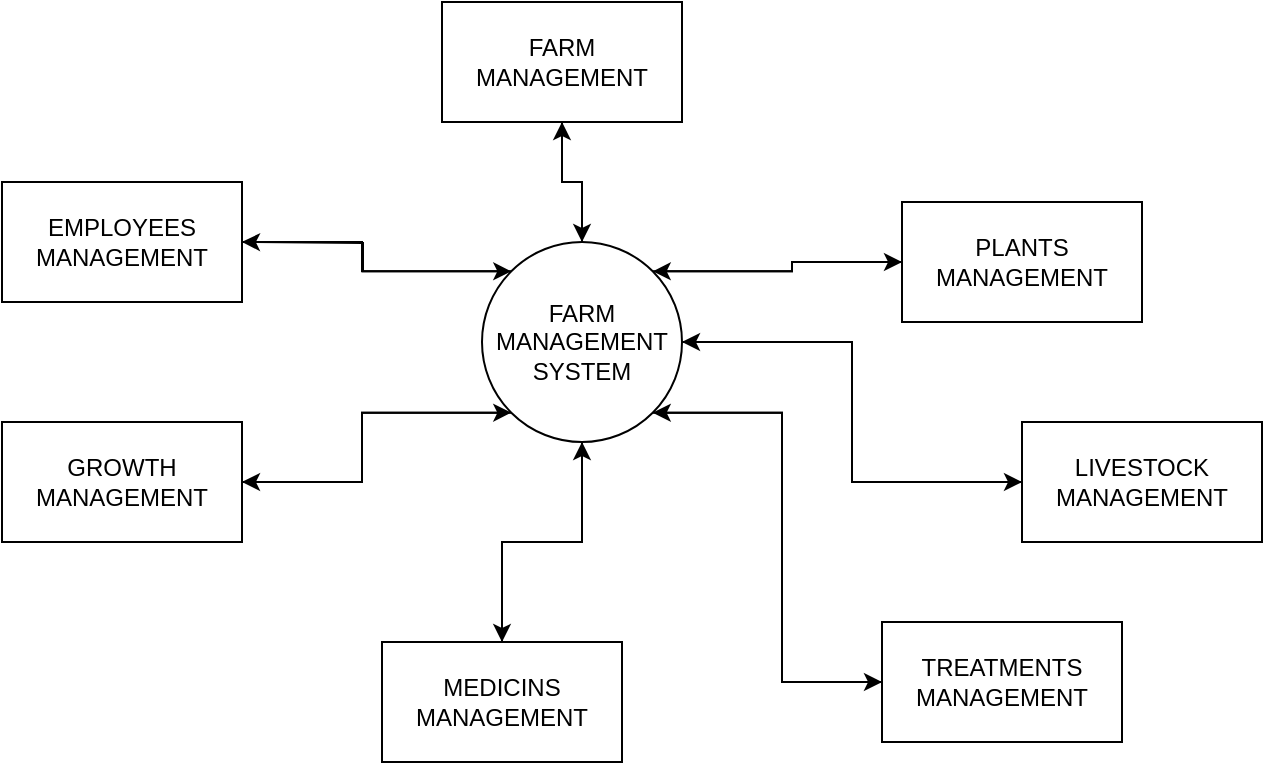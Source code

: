 <mxfile version="14.7.8" type="device" pages="3"><diagram id="DOWWQrQUatBQnSewiQtS" name="Page-1"><mxGraphModel dx="868" dy="425" grid="1" gridSize="10" guides="1" tooltips="1" connect="1" arrows="1" fold="1" page="1" pageScale="1" pageWidth="827" pageHeight="1169" math="0" shadow="0"><root><mxCell id="0"/><mxCell id="1" parent="0"/><mxCell id="QLrk9LIpuCsLDioO2UGN-25" style="edgeStyle=orthogonalEdgeStyle;rounded=0;orthogonalLoop=1;jettySize=auto;html=1;exitX=0.5;exitY=0;exitDx=0;exitDy=0;entryX=0.5;entryY=1;entryDx=0;entryDy=0;" edge="1" parent="1" source="QLrk9LIpuCsLDioO2UGN-2" target="QLrk9LIpuCsLDioO2UGN-10"><mxGeometry relative="1" as="geometry"/></mxCell><mxCell id="QLrk9LIpuCsLDioO2UGN-26" style="edgeStyle=orthogonalEdgeStyle;rounded=0;orthogonalLoop=1;jettySize=auto;html=1;exitX=0;exitY=0;exitDx=0;exitDy=0;" edge="1" parent="1" source="QLrk9LIpuCsLDioO2UGN-2"><mxGeometry relative="1" as="geometry"><mxPoint x="170" y="160" as="targetPoint"/></mxGeometry></mxCell><mxCell id="QLrk9LIpuCsLDioO2UGN-27" style="edgeStyle=orthogonalEdgeStyle;rounded=0;orthogonalLoop=1;jettySize=auto;html=1;exitX=1;exitY=0;exitDx=0;exitDy=0;entryX=0;entryY=0.5;entryDx=0;entryDy=0;" edge="1" parent="1" source="QLrk9LIpuCsLDioO2UGN-2" target="QLrk9LIpuCsLDioO2UGN-6"><mxGeometry relative="1" as="geometry"/></mxCell><mxCell id="QLrk9LIpuCsLDioO2UGN-28" style="edgeStyle=orthogonalEdgeStyle;rounded=0;orthogonalLoop=1;jettySize=auto;html=1;exitX=1;exitY=0.5;exitDx=0;exitDy=0;entryX=0;entryY=0.5;entryDx=0;entryDy=0;" edge="1" parent="1" source="QLrk9LIpuCsLDioO2UGN-2" target="QLrk9LIpuCsLDioO2UGN-7"><mxGeometry relative="1" as="geometry"/></mxCell><mxCell id="QLrk9LIpuCsLDioO2UGN-31" style="edgeStyle=orthogonalEdgeStyle;rounded=0;orthogonalLoop=1;jettySize=auto;html=1;exitX=0.5;exitY=1;exitDx=0;exitDy=0;entryX=0.5;entryY=0;entryDx=0;entryDy=0;" edge="1" parent="1" source="QLrk9LIpuCsLDioO2UGN-2" target="QLrk9LIpuCsLDioO2UGN-13"><mxGeometry relative="1" as="geometry"/></mxCell><mxCell id="QLrk9LIpuCsLDioO2UGN-35" style="edgeStyle=orthogonalEdgeStyle;rounded=0;orthogonalLoop=1;jettySize=auto;html=1;exitX=1;exitY=1;exitDx=0;exitDy=0;entryX=0;entryY=0.5;entryDx=0;entryDy=0;" edge="1" parent="1" source="QLrk9LIpuCsLDioO2UGN-2" target="QLrk9LIpuCsLDioO2UGN-9"><mxGeometry relative="1" as="geometry"/></mxCell><mxCell id="QLrk9LIpuCsLDioO2UGN-38" style="edgeStyle=orthogonalEdgeStyle;rounded=0;orthogonalLoop=1;jettySize=auto;html=1;exitX=0;exitY=1;exitDx=0;exitDy=0;entryX=1;entryY=0.5;entryDx=0;entryDy=0;" edge="1" parent="1" source="QLrk9LIpuCsLDioO2UGN-2" target="QLrk9LIpuCsLDioO2UGN-14"><mxGeometry relative="1" as="geometry"/></mxCell><mxCell id="QLrk9LIpuCsLDioO2UGN-2" value="FARM MANAGEMENT SYSTEM" style="ellipse;whiteSpace=wrap;html=1;aspect=fixed;" vertex="1" parent="1"><mxGeometry x="290" y="160" width="100" height="100" as="geometry"/></mxCell><mxCell id="QLrk9LIpuCsLDioO2UGN-24" style="edgeStyle=orthogonalEdgeStyle;rounded=0;orthogonalLoop=1;jettySize=auto;html=1;entryX=1;entryY=0;entryDx=0;entryDy=0;" edge="1" parent="1" source="QLrk9LIpuCsLDioO2UGN-6" target="QLrk9LIpuCsLDioO2UGN-2"><mxGeometry relative="1" as="geometry"/></mxCell><mxCell id="QLrk9LIpuCsLDioO2UGN-6" value="PLANTS MANAGEMENT" style="rounded=0;whiteSpace=wrap;html=1;" vertex="1" parent="1"><mxGeometry x="500" y="140" width="120" height="60" as="geometry"/></mxCell><mxCell id="QLrk9LIpuCsLDioO2UGN-18" style="edgeStyle=orthogonalEdgeStyle;rounded=0;orthogonalLoop=1;jettySize=auto;html=1;" edge="1" parent="1" source="QLrk9LIpuCsLDioO2UGN-7" target="QLrk9LIpuCsLDioO2UGN-2"><mxGeometry relative="1" as="geometry"/></mxCell><mxCell id="QLrk9LIpuCsLDioO2UGN-7" value="LIVESTOCK MANAGEMENT" style="rounded=0;whiteSpace=wrap;html=1;" vertex="1" parent="1"><mxGeometry x="560" y="250" width="120" height="60" as="geometry"/></mxCell><mxCell id="QLrk9LIpuCsLDioO2UGN-33" style="edgeStyle=orthogonalEdgeStyle;rounded=0;orthogonalLoop=1;jettySize=auto;html=1;entryX=1;entryY=1;entryDx=0;entryDy=0;" edge="1" parent="1" source="QLrk9LIpuCsLDioO2UGN-9" target="QLrk9LIpuCsLDioO2UGN-2"><mxGeometry relative="1" as="geometry"><Array as="points"><mxPoint x="440" y="380"/><mxPoint x="440" y="245"/></Array></mxGeometry></mxCell><mxCell id="QLrk9LIpuCsLDioO2UGN-9" value="TREATMENTS MANAGEMENT" style="rounded=0;whiteSpace=wrap;html=1;" vertex="1" parent="1"><mxGeometry x="490" y="350" width="120" height="60" as="geometry"/></mxCell><mxCell id="QLrk9LIpuCsLDioO2UGN-16" style="edgeStyle=orthogonalEdgeStyle;rounded=0;orthogonalLoop=1;jettySize=auto;html=1;" edge="1" parent="1" source="QLrk9LIpuCsLDioO2UGN-10" target="QLrk9LIpuCsLDioO2UGN-2"><mxGeometry relative="1" as="geometry"/></mxCell><mxCell id="QLrk9LIpuCsLDioO2UGN-10" value="FARM MANAGEMENT" style="rounded=0;whiteSpace=wrap;html=1;" vertex="1" parent="1"><mxGeometry x="270" y="40" width="120" height="60" as="geometry"/></mxCell><mxCell id="QLrk9LIpuCsLDioO2UGN-20" style="edgeStyle=orthogonalEdgeStyle;rounded=0;orthogonalLoop=1;jettySize=auto;html=1;" edge="1" parent="1" source="QLrk9LIpuCsLDioO2UGN-13" target="QLrk9LIpuCsLDioO2UGN-2"><mxGeometry relative="1" as="geometry"/></mxCell><mxCell id="QLrk9LIpuCsLDioO2UGN-13" value="MEDICINS MANAGEMENT" style="rounded=0;whiteSpace=wrap;html=1;" vertex="1" parent="1"><mxGeometry x="240" y="360" width="120" height="60" as="geometry"/></mxCell><mxCell id="QLrk9LIpuCsLDioO2UGN-37" style="edgeStyle=orthogonalEdgeStyle;rounded=0;orthogonalLoop=1;jettySize=auto;html=1;entryX=0;entryY=1;entryDx=0;entryDy=0;" edge="1" parent="1" source="QLrk9LIpuCsLDioO2UGN-14" target="QLrk9LIpuCsLDioO2UGN-2"><mxGeometry relative="1" as="geometry"/></mxCell><mxCell id="QLrk9LIpuCsLDioO2UGN-14" value="GROWTH MANAGEMENT" style="rounded=0;whiteSpace=wrap;html=1;" vertex="1" parent="1"><mxGeometry x="50" y="250" width="120" height="60" as="geometry"/></mxCell><mxCell id="QLrk9LIpuCsLDioO2UGN-23" style="edgeStyle=orthogonalEdgeStyle;rounded=0;orthogonalLoop=1;jettySize=auto;html=1;entryX=0;entryY=0;entryDx=0;entryDy=0;" edge="1" parent="1" source="QLrk9LIpuCsLDioO2UGN-15" target="QLrk9LIpuCsLDioO2UGN-2"><mxGeometry relative="1" as="geometry"/></mxCell><mxCell id="QLrk9LIpuCsLDioO2UGN-15" value="EMPLOYEES MANAGEMENT" style="rounded=0;whiteSpace=wrap;html=1;" vertex="1" parent="1"><mxGeometry x="50" y="130" width="120" height="60" as="geometry"/></mxCell></root></mxGraphModel></diagram><diagram id="BIA00o4Zyfjdnb8BFgDO" name="Page-2"><mxGraphModel dx="868" dy="425" grid="1" gridSize="10" guides="1" tooltips="1" connect="1" arrows="1" fold="1" page="1" pageScale="1" pageWidth="827" pageHeight="1169" math="0" shadow="0"><root><mxCell id="Jjuesx7KXUFxItLr70a4-0"/><mxCell id="Jjuesx7KXUFxItLr70a4-1" parent="Jjuesx7KXUFxItLr70a4-0"/><mxCell id="Jjuesx7KXUFxItLr70a4-30" style="edgeStyle=orthogonalEdgeStyle;rounded=0;orthogonalLoop=1;jettySize=auto;html=1;" edge="1" parent="Jjuesx7KXUFxItLr70a4-1" source="Jjuesx7KXUFxItLr70a4-2" target="Jjuesx7KXUFxItLr70a4-22"><mxGeometry relative="1" as="geometry"/></mxCell><mxCell id="Jjuesx7KXUFxItLr70a4-31" style="edgeStyle=orthogonalEdgeStyle;rounded=0;orthogonalLoop=1;jettySize=auto;html=1;entryX=0;entryY=0.5;entryDx=0;entryDy=0;exitX=1;exitY=0;exitDx=0;exitDy=0;" edge="1" parent="Jjuesx7KXUFxItLr70a4-1" source="Jjuesx7KXUFxItLr70a4-2" target="Jjuesx7KXUFxItLr70a4-20"><mxGeometry relative="1" as="geometry"><mxPoint x="440" y="230" as="sourcePoint"/></mxGeometry></mxCell><mxCell id="Jjuesx7KXUFxItLr70a4-32" style="edgeStyle=orthogonalEdgeStyle;rounded=0;orthogonalLoop=1;jettySize=auto;html=1;" edge="1" parent="Jjuesx7KXUFxItLr70a4-1" source="Jjuesx7KXUFxItLr70a4-2" target="Jjuesx7KXUFxItLr70a4-25"><mxGeometry relative="1" as="geometry"><Array as="points"><mxPoint x="530" y="200"/><mxPoint x="530" y="200"/></Array></mxGeometry></mxCell><mxCell id="Jjuesx7KXUFxItLr70a4-33" style="edgeStyle=orthogonalEdgeStyle;rounded=0;orthogonalLoop=1;jettySize=auto;html=1;exitX=1;exitY=0.5;exitDx=0;exitDy=0;entryX=0;entryY=0.75;entryDx=0;entryDy=0;" edge="1" parent="Jjuesx7KXUFxItLr70a4-1" source="Jjuesx7KXUFxItLr70a4-2" target="Jjuesx7KXUFxItLr70a4-26"><mxGeometry relative="1" as="geometry"><Array as="points"><mxPoint x="414" y="279"/></Array></mxGeometry></mxCell><mxCell id="Jjuesx7KXUFxItLr70a4-34" style="edgeStyle=orthogonalEdgeStyle;rounded=0;orthogonalLoop=1;jettySize=auto;html=1;exitX=1;exitY=0.5;exitDx=0;exitDy=0;entryX=0;entryY=0.75;entryDx=0;entryDy=0;" edge="1" parent="Jjuesx7KXUFxItLr70a4-1" source="Jjuesx7KXUFxItLr70a4-2" target="Jjuesx7KXUFxItLr70a4-28"><mxGeometry relative="1" as="geometry"><Array as="points"><mxPoint x="410" y="168"/><mxPoint x="410" y="338"/></Array></mxGeometry></mxCell><mxCell id="Jjuesx7KXUFxItLr70a4-35" style="edgeStyle=orthogonalEdgeStyle;rounded=0;orthogonalLoop=1;jettySize=auto;html=1;exitX=1;exitY=0.5;exitDx=0;exitDy=0;" edge="1" parent="Jjuesx7KXUFxItLr70a4-1" source="Jjuesx7KXUFxItLr70a4-2" target="Jjuesx7KXUFxItLr70a4-29"><mxGeometry relative="1" as="geometry"><Array as="points"><mxPoint x="414" y="385"/></Array></mxGeometry></mxCell><mxCell id="Jjuesx7KXUFxItLr70a4-2" value="FARM MANAGEMENT SYSTEM" style="ellipse;whiteSpace=wrap;html=1;aspect=fixed;" vertex="1" parent="Jjuesx7KXUFxItLr70a4-1"><mxGeometry x="318" y="120" width="96" height="96" as="geometry"/></mxCell><mxCell id="Jjuesx7KXUFxItLr70a4-10" style="edgeStyle=orthogonalEdgeStyle;rounded=0;orthogonalLoop=1;jettySize=auto;html=1;" edge="1" parent="Jjuesx7KXUFxItLr70a4-1" source="Jjuesx7KXUFxItLr70a4-3" target="Jjuesx7KXUFxItLr70a4-2"><mxGeometry relative="1" as="geometry"/></mxCell><mxCell id="Jjuesx7KXUFxItLr70a4-3" value="FARM MANAGEMENT" style="rounded=0;whiteSpace=wrap;html=1;" vertex="1" parent="Jjuesx7KXUFxItLr70a4-1"><mxGeometry x="90" y="10" width="160" height="50" as="geometry"/></mxCell><mxCell id="Jjuesx7KXUFxItLr70a4-13" style="edgeStyle=orthogonalEdgeStyle;rounded=0;orthogonalLoop=1;jettySize=auto;html=1;entryX=0.417;entryY=0;entryDx=0;entryDy=0;entryPerimeter=0;" edge="1" parent="Jjuesx7KXUFxItLr70a4-1" source="Jjuesx7KXUFxItLr70a4-4" target="Jjuesx7KXUFxItLr70a4-2"><mxGeometry relative="1" as="geometry"/></mxCell><mxCell id="Jjuesx7KXUFxItLr70a4-4" value="PLANTS MANAGEMENT" style="rounded=0;whiteSpace=wrap;html=1;" vertex="1" parent="Jjuesx7KXUFxItLr70a4-1"><mxGeometry x="90" y="70" width="160" height="50" as="geometry"/></mxCell><mxCell id="Jjuesx7KXUFxItLr70a4-14" style="edgeStyle=orthogonalEdgeStyle;rounded=0;orthogonalLoop=1;jettySize=auto;html=1;entryX=0.104;entryY=0.313;entryDx=0;entryDy=0;entryPerimeter=0;" edge="1" parent="Jjuesx7KXUFxItLr70a4-1" source="Jjuesx7KXUFxItLr70a4-5" target="Jjuesx7KXUFxItLr70a4-2"><mxGeometry relative="1" as="geometry"/></mxCell><mxCell id="Jjuesx7KXUFxItLr70a4-5" value="LIVESTOCK MANAGEMENT" style="rounded=0;whiteSpace=wrap;html=1;" vertex="1" parent="Jjuesx7KXUFxItLr70a4-1"><mxGeometry x="90" y="130" width="160" height="50" as="geometry"/></mxCell><mxCell id="Jjuesx7KXUFxItLr70a4-15" style="edgeStyle=orthogonalEdgeStyle;rounded=0;orthogonalLoop=1;jettySize=auto;html=1;entryX=0.01;entryY=0.573;entryDx=0;entryDy=0;entryPerimeter=0;" edge="1" parent="Jjuesx7KXUFxItLr70a4-1" source="Jjuesx7KXUFxItLr70a4-6" target="Jjuesx7KXUFxItLr70a4-2"><mxGeometry relative="1" as="geometry"/></mxCell><mxCell id="Jjuesx7KXUFxItLr70a4-6" value="TREATMENTS MANAGEMENT" style="rounded=0;whiteSpace=wrap;html=1;" vertex="1" parent="Jjuesx7KXUFxItLr70a4-1"><mxGeometry x="90" y="190" width="160" height="50" as="geometry"/></mxCell><mxCell id="Jjuesx7KXUFxItLr70a4-17" style="edgeStyle=orthogonalEdgeStyle;rounded=0;orthogonalLoop=1;jettySize=auto;html=1;entryX=0;entryY=1;entryDx=0;entryDy=0;" edge="1" parent="Jjuesx7KXUFxItLr70a4-1" source="Jjuesx7KXUFxItLr70a4-7" target="Jjuesx7KXUFxItLr70a4-2"><mxGeometry relative="1" as="geometry"/></mxCell><mxCell id="Jjuesx7KXUFxItLr70a4-7" value="MEDICINES MANAGEMENT" style="rounded=0;whiteSpace=wrap;html=1;" vertex="1" parent="Jjuesx7KXUFxItLr70a4-1"><mxGeometry x="90" y="250" width="160" height="50" as="geometry"/></mxCell><mxCell id="Jjuesx7KXUFxItLr70a4-18" style="edgeStyle=orthogonalEdgeStyle;rounded=0;orthogonalLoop=1;jettySize=auto;html=1;entryX=0.333;entryY=0.958;entryDx=0;entryDy=0;entryPerimeter=0;" edge="1" parent="Jjuesx7KXUFxItLr70a4-1" source="Jjuesx7KXUFxItLr70a4-8" target="Jjuesx7KXUFxItLr70a4-2"><mxGeometry relative="1" as="geometry"/></mxCell><mxCell id="Jjuesx7KXUFxItLr70a4-8" value="GROWTH MANAGEMENT" style="rounded=0;whiteSpace=wrap;html=1;" vertex="1" parent="Jjuesx7KXUFxItLr70a4-1"><mxGeometry x="90" y="310" width="160" height="50" as="geometry"/></mxCell><mxCell id="Jjuesx7KXUFxItLr70a4-19" style="edgeStyle=orthogonalEdgeStyle;rounded=0;orthogonalLoop=1;jettySize=auto;html=1;entryX=0.573;entryY=0.99;entryDx=0;entryDy=0;entryPerimeter=0;" edge="1" parent="Jjuesx7KXUFxItLr70a4-1" source="Jjuesx7KXUFxItLr70a4-9" target="Jjuesx7KXUFxItLr70a4-2"><mxGeometry relative="1" as="geometry"/></mxCell><mxCell id="Jjuesx7KXUFxItLr70a4-9" value="EMPLOYEES MANAGEMENT" style="rounded=0;whiteSpace=wrap;html=1;" vertex="1" parent="Jjuesx7KXUFxItLr70a4-1"><mxGeometry x="90" y="370" width="160" height="50" as="geometry"/></mxCell><mxCell id="Jjuesx7KXUFxItLr70a4-20" value="GENERATE FARM REPORT" style="rounded=0;whiteSpace=wrap;html=1;" vertex="1" parent="Jjuesx7KXUFxItLr70a4-1"><mxGeometry x="600" y="10" width="160" height="50" as="geometry"/></mxCell><mxCell id="Jjuesx7KXUFxItLr70a4-21" value="GENERATE PLANTS REPORT" style="rounded=0;whiteSpace=wrap;html=1;" vertex="1" parent="Jjuesx7KXUFxItLr70a4-1"><mxGeometry x="600" y="70" width="160" height="50" as="geometry"/></mxCell><mxCell id="Jjuesx7KXUFxItLr70a4-22" value="GENERATE LIVESTOCK REPORT" style="rounded=0;whiteSpace=wrap;html=1;" vertex="1" parent="Jjuesx7KXUFxItLr70a4-1"><mxGeometry x="600" y="128" width="160" height="52" as="geometry"/></mxCell><mxCell id="Jjuesx7KXUFxItLr70a4-23" style="edgeStyle=orthogonalEdgeStyle;rounded=0;orthogonalLoop=1;jettySize=auto;html=1;exitX=0.5;exitY=1;exitDx=0;exitDy=0;" edge="1" parent="Jjuesx7KXUFxItLr70a4-1" source="Jjuesx7KXUFxItLr70a4-22" target="Jjuesx7KXUFxItLr70a4-22"><mxGeometry relative="1" as="geometry"/></mxCell><mxCell id="Jjuesx7KXUFxItLr70a4-25" value="GENERATE TREATMENTS REPORT" style="rounded=0;whiteSpace=wrap;html=1;" vertex="1" parent="Jjuesx7KXUFxItLr70a4-1"><mxGeometry x="600" y="190" width="160" height="50" as="geometry"/></mxCell><mxCell id="Jjuesx7KXUFxItLr70a4-26" value="GENERATE MEDICINES MANAGEMENT" style="rounded=0;whiteSpace=wrap;html=1;" vertex="1" parent="Jjuesx7KXUFxItLr70a4-1"><mxGeometry x="600" y="245" width="160" height="45" as="geometry"/></mxCell><mxCell id="Jjuesx7KXUFxItLr70a4-27" style="edgeStyle=orthogonalEdgeStyle;rounded=0;orthogonalLoop=1;jettySize=auto;html=1;exitX=0.5;exitY=1;exitDx=0;exitDy=0;" edge="1" parent="Jjuesx7KXUFxItLr70a4-1" source="Jjuesx7KXUFxItLr70a4-25" target="Jjuesx7KXUFxItLr70a4-25"><mxGeometry relative="1" as="geometry"/></mxCell><mxCell id="Jjuesx7KXUFxItLr70a4-28" value="GENERATE GROWTH REPORT" style="rounded=0;whiteSpace=wrap;html=1;" vertex="1" parent="Jjuesx7KXUFxItLr70a4-1"><mxGeometry x="600" y="300" width="160" height="50" as="geometry"/></mxCell><mxCell id="Jjuesx7KXUFxItLr70a4-29" value="GENERATE EMLOYEES REPORT" style="rounded=0;whiteSpace=wrap;html=1;" vertex="1" parent="Jjuesx7KXUFxItLr70a4-1"><mxGeometry x="600" y="360" width="160" height="50" as="geometry"/></mxCell></root></mxGraphModel></diagram><diagram id="Xk77BALzPu44KYK0lGS_" name="Page-3"><mxGraphModel dx="868" dy="1594" grid="1" gridSize="10" guides="1" tooltips="1" connect="1" arrows="1" fold="1" page="1" pageScale="1" pageWidth="827" pageHeight="1169" math="0" shadow="0"><root><mxCell id="7qgRhbSALPaxj1n-JaHH-0"/><mxCell id="7qgRhbSALPaxj1n-JaHH-1" parent="7qgRhbSALPaxj1n-JaHH-0"/><mxCell id="0Rox5J9AXg_xHrGenS24-3" style="edgeStyle=orthogonalEdgeStyle;rounded=0;orthogonalLoop=1;jettySize=auto;html=1;" edge="1" parent="7qgRhbSALPaxj1n-JaHH-1" source="0Rox5J9AXg_xHrGenS24-0" target="0Rox5J9AXg_xHrGenS24-1"><mxGeometry relative="1" as="geometry"/></mxCell><mxCell id="8T9IjETWgr3PBhYho08P-4" style="edgeStyle=orthogonalEdgeStyle;rounded=0;orthogonalLoop=1;jettySize=auto;html=1;exitX=1;exitY=0.5;exitDx=0;exitDy=0;entryX=0.038;entryY=0.3;entryDx=0;entryDy=0;entryPerimeter=0;" edge="1" parent="7qgRhbSALPaxj1n-JaHH-1" source="0Rox5J9AXg_xHrGenS24-0" target="0Rox5J9AXg_xHrGenS24-5"><mxGeometry relative="1" as="geometry"/></mxCell><mxCell id="0Rox5J9AXg_xHrGenS24-0" value="Manager" style="rounded=0;whiteSpace=wrap;html=1;" vertex="1" parent="7qgRhbSALPaxj1n-JaHH-1"><mxGeometry y="20" width="140" height="50" as="geometry"/></mxCell><mxCell id="0Rox5J9AXg_xHrGenS24-4" style="edgeStyle=orthogonalEdgeStyle;rounded=0;orthogonalLoop=1;jettySize=auto;html=1;exitX=0.5;exitY=1;exitDx=0;exitDy=0;entryX=0.5;entryY=0;entryDx=0;entryDy=0;" edge="1" parent="7qgRhbSALPaxj1n-JaHH-1" source="0Rox5J9AXg_xHrGenS24-1" target="0Rox5J9AXg_xHrGenS24-2"><mxGeometry relative="1" as="geometry"/></mxCell><mxCell id="0Rox5J9AXg_xHrGenS24-1" value="Forgot password" style="ellipse;whiteSpace=wrap;html=1;aspect=fixed;" vertex="1" parent="7qgRhbSALPaxj1n-JaHH-1"><mxGeometry x="40" y="100" width="80" height="80" as="geometry"/></mxCell><mxCell id="0Rox5J9AXg_xHrGenS24-2" value="Send email to user" style="ellipse;whiteSpace=wrap;html=1;aspect=fixed;" vertex="1" parent="7qgRhbSALPaxj1n-JaHH-1"><mxGeometry x="40" y="200" width="80" height="80" as="geometry"/></mxCell><mxCell id="8T9IjETWgr3PBhYho08P-5" style="edgeStyle=orthogonalEdgeStyle;rounded=0;orthogonalLoop=1;jettySize=auto;html=1;exitX=0.5;exitY=1;exitDx=0;exitDy=0;entryX=0.5;entryY=0;entryDx=0;entryDy=0;" edge="1" parent="7qgRhbSALPaxj1n-JaHH-1" source="0Rox5J9AXg_xHrGenS24-5" target="0Rox5J9AXg_xHrGenS24-7"><mxGeometry relative="1" as="geometry"/></mxCell><mxCell id="0Rox5J9AXg_xHrGenS24-5" value="Login to system" style="ellipse;whiteSpace=wrap;html=1;aspect=fixed;" vertex="1" parent="7qgRhbSALPaxj1n-JaHH-1"><mxGeometry x="220" y="20" width="80" height="80" as="geometry"/></mxCell><mxCell id="8T9IjETWgr3PBhYho08P-7" style="edgeStyle=orthogonalEdgeStyle;rounded=0;orthogonalLoop=1;jettySize=auto;html=1;entryX=0.4;entryY=0.013;entryDx=0;entryDy=0;entryPerimeter=0;" edge="1" parent="7qgRhbSALPaxj1n-JaHH-1" source="0Rox5J9AXg_xHrGenS24-6"><mxGeometry relative="1" as="geometry"><mxPoint x="412" y="131.04" as="targetPoint"/></mxGeometry></mxCell><mxCell id="0Rox5J9AXg_xHrGenS24-6" value="Check roles of access" style="ellipse;whiteSpace=wrap;html=1;aspect=fixed;" vertex="1" parent="7qgRhbSALPaxj1n-JaHH-1"><mxGeometry x="373.5" y="20" width="80" height="80" as="geometry"/></mxCell><mxCell id="8T9IjETWgr3PBhYho08P-8" style="edgeStyle=orthogonalEdgeStyle;rounded=0;orthogonalLoop=1;jettySize=auto;html=1;exitX=1;exitY=0.5;exitDx=0;exitDy=0;entryX=0.031;entryY=0.688;entryDx=0;entryDy=0;entryPerimeter=0;" edge="1" parent="7qgRhbSALPaxj1n-JaHH-1" source="0Rox5J9AXg_xHrGenS24-7" target="0Rox5J9AXg_xHrGenS24-6"><mxGeometry relative="1" as="geometry"><Array as="points"><mxPoint x="340" y="170"/><mxPoint x="340" y="75"/></Array></mxGeometry></mxCell><mxCell id="0Rox5J9AXg_xHrGenS24-7" value="Check credentials" style="ellipse;whiteSpace=wrap;html=1;aspect=fixed;" vertex="1" parent="7qgRhbSALPaxj1n-JaHH-1"><mxGeometry x="220" y="130" width="80" height="80" as="geometry"/></mxCell><mxCell id="0Rox5J9AXg_xHrGenS24-9" value="Manage farm details" style="rounded=0;whiteSpace=wrap;html=1;" vertex="1" parent="7qgRhbSALPaxj1n-JaHH-1"><mxGeometry x="610" y="-10" width="180" height="40" as="geometry"/></mxCell><mxCell id="0Rox5J9AXg_xHrGenS24-10" value="Manage plants details" style="rounded=0;whiteSpace=wrap;html=1;" vertex="1" parent="7qgRhbSALPaxj1n-JaHH-1"><mxGeometry x="610" y="40" width="180" height="40" as="geometry"/></mxCell><mxCell id="0Rox5J9AXg_xHrGenS24-12" value="Manage livestock details" style="rounded=0;whiteSpace=wrap;html=1;" vertex="1" parent="7qgRhbSALPaxj1n-JaHH-1"><mxGeometry x="610" y="90" width="180" height="40" as="geometry"/></mxCell><mxCell id="Lzz3fzTEQSIKV9nqRutI-0" value="Manage treatments details" style="rounded=0;whiteSpace=wrap;html=1;" vertex="1" parent="7qgRhbSALPaxj1n-JaHH-1"><mxGeometry x="610" y="140" width="180" height="40" as="geometry"/></mxCell><mxCell id="Lzz3fzTEQSIKV9nqRutI-1" value="Manage medicines details" style="rounded=0;whiteSpace=wrap;html=1;" vertex="1" parent="7qgRhbSALPaxj1n-JaHH-1"><mxGeometry x="610" y="190" width="180" height="40" as="geometry"/></mxCell><mxCell id="Lzz3fzTEQSIKV9nqRutI-2" value="Manage growth details" style="rounded=0;whiteSpace=wrap;html=1;" vertex="1" parent="7qgRhbSALPaxj1n-JaHH-1"><mxGeometry x="610" y="240" width="180" height="40" as="geometry"/></mxCell><mxCell id="Lzz3fzTEQSIKV9nqRutI-3" value="Manage employees details" style="rounded=0;whiteSpace=wrap;html=1;" vertex="1" parent="7qgRhbSALPaxj1n-JaHH-1"><mxGeometry x="610" y="290" width="180" height="40" as="geometry"/></mxCell><mxCell id="8T9IjETWgr3PBhYho08P-0" value="Manage report" style="rounded=0;whiteSpace=wrap;html=1;" vertex="1" parent="7qgRhbSALPaxj1n-JaHH-1"><mxGeometry x="610" y="350" width="180" height="40" as="geometry"/></mxCell><mxCell id="8T9IjETWgr3PBhYho08P-1" value="Manage user permission" style="rounded=0;whiteSpace=wrap;html=1;" vertex="1" parent="7qgRhbSALPaxj1n-JaHH-1"><mxGeometry x="400" y="360" width="160" height="40" as="geometry"/></mxCell><mxCell id="8T9IjETWgr3PBhYho08P-2" value="Manage roles of user" style="rounded=0;whiteSpace=wrap;html=1;" vertex="1" parent="7qgRhbSALPaxj1n-JaHH-1"><mxGeometry x="220" y="360" width="144" height="40" as="geometry"/></mxCell><mxCell id="8T9IjETWgr3PBhYho08P-3" value="" style="rounded=0;whiteSpace=wrap;html=1;" vertex="1" parent="7qgRhbSALPaxj1n-JaHH-1"><mxGeometry x="20" y="360" width="160" height="40" as="geometry"/></mxCell><mxCell id="8T9IjETWgr3PBhYho08P-12" style="edgeStyle=orthogonalEdgeStyle;rounded=0;orthogonalLoop=1;jettySize=auto;html=1;exitX=1;exitY=0;exitDx=0;exitDy=0;entryX=0;entryY=0.5;entryDx=0;entryDy=0;" edge="1" parent="7qgRhbSALPaxj1n-JaHH-1" source="8T9IjETWgr3PBhYho08P-10" target="0Rox5J9AXg_xHrGenS24-9"><mxGeometry relative="1" as="geometry"><Array as="points"><mxPoint x="490" y="142"/><mxPoint x="490" y="10"/></Array></mxGeometry></mxCell><mxCell id="8T9IjETWgr3PBhYho08P-13" style="edgeStyle=orthogonalEdgeStyle;rounded=0;orthogonalLoop=1;jettySize=auto;html=1;exitX=1;exitY=0.5;exitDx=0;exitDy=0;entryX=0;entryY=0.5;entryDx=0;entryDy=0;" edge="1" parent="7qgRhbSALPaxj1n-JaHH-1" source="8T9IjETWgr3PBhYho08P-10" target="0Rox5J9AXg_xHrGenS24-10"><mxGeometry relative="1" as="geometry"><Array as="points"><mxPoint x="454" y="160"/><mxPoint x="510" y="160"/><mxPoint x="510" y="60"/></Array></mxGeometry></mxCell><mxCell id="8T9IjETWgr3PBhYho08P-14" style="edgeStyle=orthogonalEdgeStyle;rounded=0;orthogonalLoop=1;jettySize=auto;html=1;exitX=1;exitY=1;exitDx=0;exitDy=0;entryX=0;entryY=0.5;entryDx=0;entryDy=0;" edge="1" parent="7qgRhbSALPaxj1n-JaHH-1" source="8T9IjETWgr3PBhYho08P-10" target="0Rox5J9AXg_xHrGenS24-12"><mxGeometry relative="1" as="geometry"><Array as="points"><mxPoint x="540" y="198"/><mxPoint x="540" y="110"/></Array></mxGeometry></mxCell><mxCell id="8T9IjETWgr3PBhYho08P-16" style="edgeStyle=orthogonalEdgeStyle;rounded=0;orthogonalLoop=1;jettySize=auto;html=1;exitX=1;exitY=0.5;exitDx=0;exitDy=0;entryX=0;entryY=0.5;entryDx=0;entryDy=0;" edge="1" parent="7qgRhbSALPaxj1n-JaHH-1" source="8T9IjETWgr3PBhYho08P-10" target="Lzz3fzTEQSIKV9nqRutI-0"><mxGeometry relative="1" as="geometry"/></mxCell><mxCell id="8T9IjETWgr3PBhYho08P-17" style="edgeStyle=orthogonalEdgeStyle;rounded=0;orthogonalLoop=1;jettySize=auto;html=1;exitX=1;exitY=0.5;exitDx=0;exitDy=0;entryX=0;entryY=0.5;entryDx=0;entryDy=0;" edge="1" parent="7qgRhbSALPaxj1n-JaHH-1" source="8T9IjETWgr3PBhYho08P-10" target="Lzz3fzTEQSIKV9nqRutI-1"><mxGeometry relative="1" as="geometry"><Array as="points"><mxPoint x="454" y="180"/><mxPoint x="532" y="180"/><mxPoint x="532" y="210"/></Array></mxGeometry></mxCell><mxCell id="8T9IjETWgr3PBhYho08P-18" style="edgeStyle=orthogonalEdgeStyle;rounded=0;orthogonalLoop=1;jettySize=auto;html=1;exitX=1;exitY=1;exitDx=0;exitDy=0;entryX=0;entryY=0.75;entryDx=0;entryDy=0;" edge="1" parent="7qgRhbSALPaxj1n-JaHH-1" source="8T9IjETWgr3PBhYho08P-10" target="Lzz3fzTEQSIKV9nqRutI-2"><mxGeometry relative="1" as="geometry"><Array as="points"><mxPoint x="442" y="230"/><mxPoint x="532" y="230"/><mxPoint x="532" y="270"/></Array></mxGeometry></mxCell><mxCell id="8T9IjETWgr3PBhYho08P-20" style="edgeStyle=orthogonalEdgeStyle;rounded=0;orthogonalLoop=1;jettySize=auto;html=1;exitX=0.5;exitY=1;exitDx=0;exitDy=0;entryX=0;entryY=0.25;entryDx=0;entryDy=0;" edge="1" parent="7qgRhbSALPaxj1n-JaHH-1" source="8T9IjETWgr3PBhYho08P-10" target="Lzz3fzTEQSIKV9nqRutI-3"><mxGeometry relative="1" as="geometry"/></mxCell><mxCell id="8T9IjETWgr3PBhYho08P-21" style="edgeStyle=orthogonalEdgeStyle;rounded=0;orthogonalLoop=1;jettySize=auto;html=1;exitX=0.5;exitY=1;exitDx=0;exitDy=0;entryX=0;entryY=0.5;entryDx=0;entryDy=0;" edge="1" parent="7qgRhbSALPaxj1n-JaHH-1" source="8T9IjETWgr3PBhYho08P-10" target="8T9IjETWgr3PBhYho08P-0"><mxGeometry relative="1" as="geometry"><Array as="points"><mxPoint x="520" y="210"/><mxPoint x="520" y="350"/><mxPoint x="610" y="350"/></Array></mxGeometry></mxCell><mxCell id="8T9IjETWgr3PBhYho08P-22" style="edgeStyle=orthogonalEdgeStyle;rounded=0;orthogonalLoop=1;jettySize=auto;html=1;exitX=0.5;exitY=1;exitDx=0;exitDy=0;" edge="1" parent="7qgRhbSALPaxj1n-JaHH-1" source="8T9IjETWgr3PBhYho08P-10" target="8T9IjETWgr3PBhYho08P-1"><mxGeometry relative="1" as="geometry"><Array as="points"><mxPoint x="430" y="210"/><mxPoint x="430" y="285"/><mxPoint x="480" y="285"/></Array></mxGeometry></mxCell><mxCell id="8T9IjETWgr3PBhYho08P-23" style="edgeStyle=orthogonalEdgeStyle;rounded=0;orthogonalLoop=1;jettySize=auto;html=1;exitX=0;exitY=1;exitDx=0;exitDy=0;" edge="1" parent="7qgRhbSALPaxj1n-JaHH-1" source="8T9IjETWgr3PBhYho08P-10" target="8T9IjETWgr3PBhYho08P-2"><mxGeometry relative="1" as="geometry"><Array as="points"><mxPoint x="386" y="300"/><mxPoint x="292" y="300"/></Array></mxGeometry></mxCell><mxCell id="8T9IjETWgr3PBhYho08P-24" style="edgeStyle=orthogonalEdgeStyle;rounded=0;orthogonalLoop=1;jettySize=auto;html=1;exitX=0;exitY=0.5;exitDx=0;exitDy=0;entryX=0.75;entryY=0;entryDx=0;entryDy=0;" edge="1" parent="7qgRhbSALPaxj1n-JaHH-1" source="8T9IjETWgr3PBhYho08P-10" target="8T9IjETWgr3PBhYho08P-3"><mxGeometry relative="1" as="geometry"><Array as="points"><mxPoint x="374" y="250"/><mxPoint x="140" y="250"/></Array></mxGeometry></mxCell><mxCell id="8T9IjETWgr3PBhYho08P-10" value="Manage modules" style="ellipse;whiteSpace=wrap;html=1;aspect=fixed;" vertex="1" parent="7qgRhbSALPaxj1n-JaHH-1"><mxGeometry x="374" y="130" width="80" height="80" as="geometry"/></mxCell></root></mxGraphModel></diagram></mxfile>